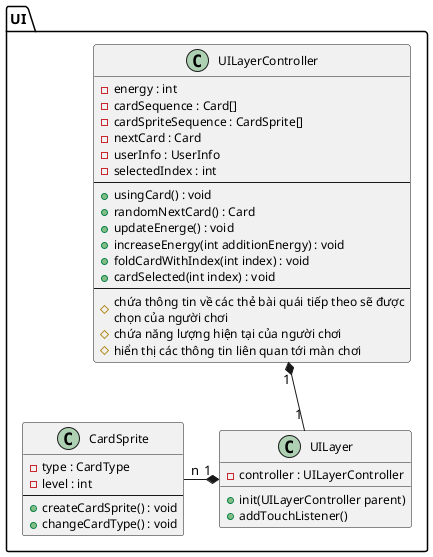 @startuml
skinparam wrapwidth 300
skinparam classfontname consolas
skinparam classfontsize 16
skinparam classattributefontname cascadia code
skinparam classattributefontsize 12

package UI {
    class UILayerController {
        - energy : int
        - cardSequence : Card[]
        - cardSpriteSequence : CardSprite[]
        - nextCard : Card
        - userInfo : UserInfo
        - selectedIndex : int
        ---
        + usingCard() : void
        + randomNextCard() : Card
        + updateEnerge() : void
        + increaseEnergy(int additionEnergy) : void
        + foldCardWithIndex(int index) : void
        + cardSelected(int index) : void
        ---
        # chứa thông tin về các thẻ bài quái tiếp theo sẽ được chọn của người chơi
        # chứa năng lượng hiện tại của người chơi
        # hiển thị các thông tin liên quan tới màn chơi
    }

    class UILayer {
        - controller : UILayerController
        + init(UILayerController parent)
        + addTouchListener()
    }

    class CardSprite {
        - type : CardType
        - level : int
        ---
        + createCardSprite() : void
        + changeCardType() : void
    }

    UILayerController "1" *-- "1" UILayer
    CardSprite "n" -r-* "1" UILayer
}
@enduml